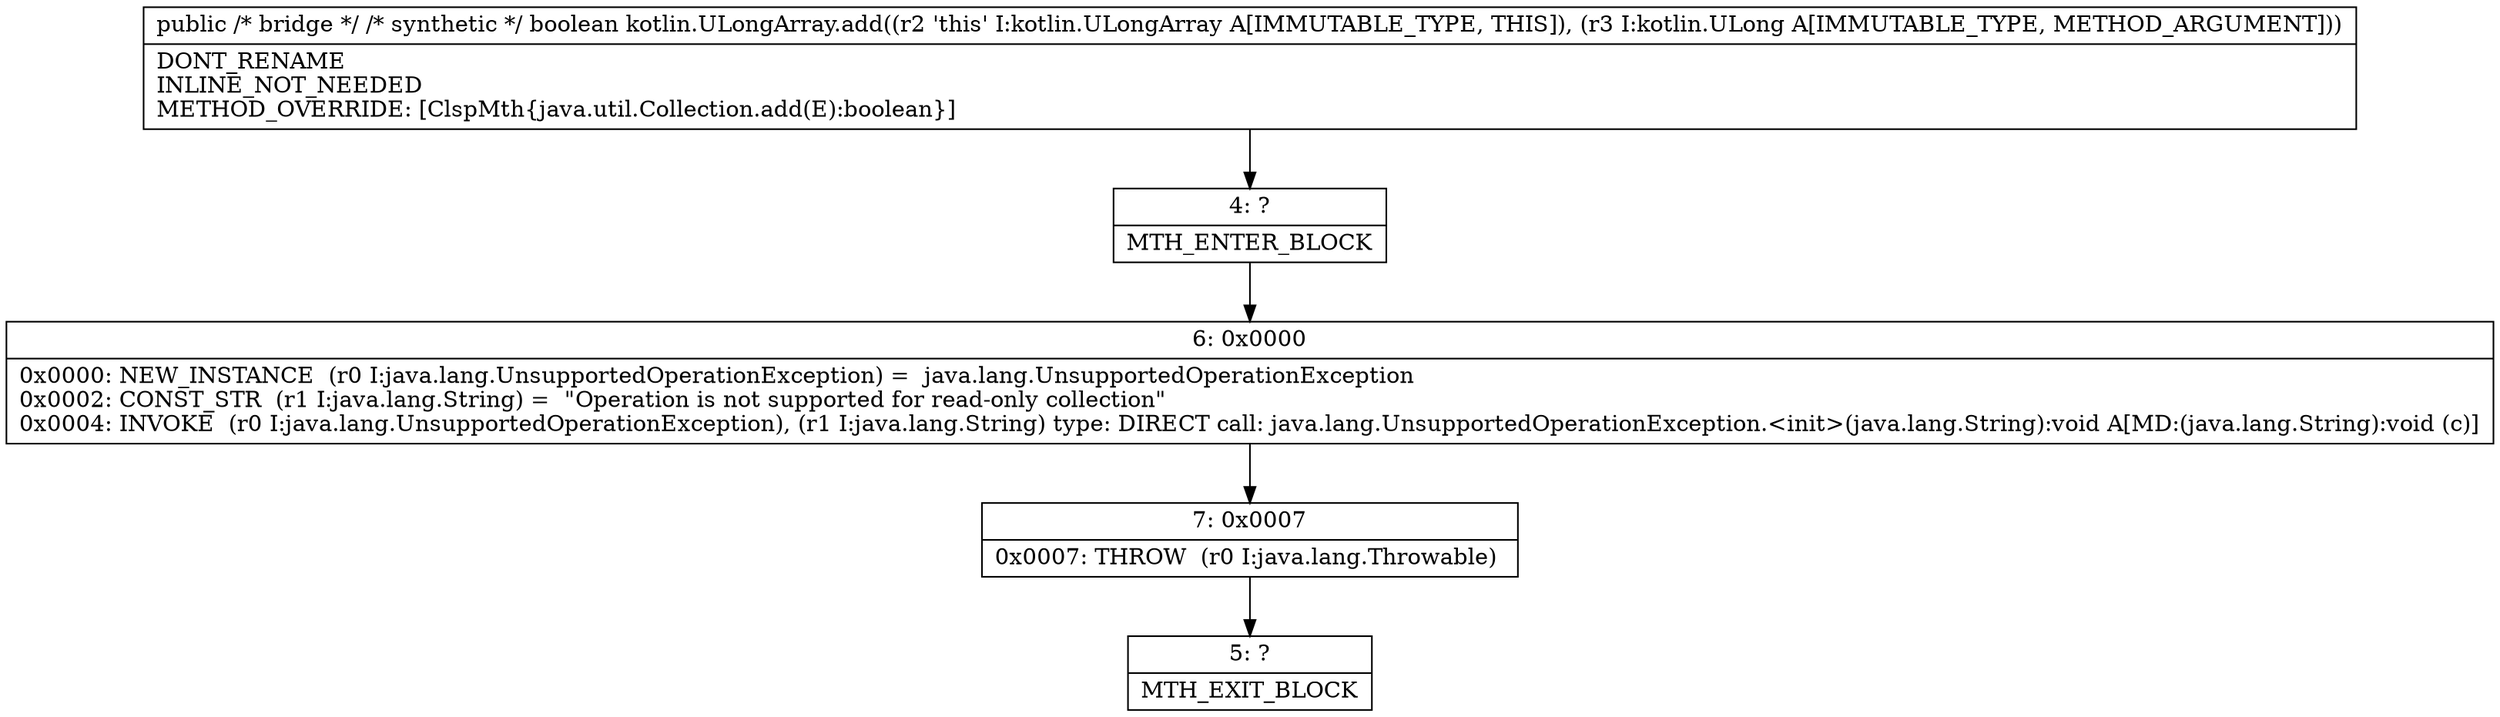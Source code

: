 digraph "CFG forkotlin.ULongArray.add(Ljava\/lang\/Object;)Z" {
Node_4 [shape=record,label="{4\:\ ?|MTH_ENTER_BLOCK\l}"];
Node_6 [shape=record,label="{6\:\ 0x0000|0x0000: NEW_INSTANCE  (r0 I:java.lang.UnsupportedOperationException) =  java.lang.UnsupportedOperationException \l0x0002: CONST_STR  (r1 I:java.lang.String) =  \"Operation is not supported for read\-only collection\" \l0x0004: INVOKE  (r0 I:java.lang.UnsupportedOperationException), (r1 I:java.lang.String) type: DIRECT call: java.lang.UnsupportedOperationException.\<init\>(java.lang.String):void A[MD:(java.lang.String):void (c)]\l}"];
Node_7 [shape=record,label="{7\:\ 0x0007|0x0007: THROW  (r0 I:java.lang.Throwable) \l}"];
Node_5 [shape=record,label="{5\:\ ?|MTH_EXIT_BLOCK\l}"];
MethodNode[shape=record,label="{public \/* bridge *\/ \/* synthetic *\/ boolean kotlin.ULongArray.add((r2 'this' I:kotlin.ULongArray A[IMMUTABLE_TYPE, THIS]), (r3 I:kotlin.ULong A[IMMUTABLE_TYPE, METHOD_ARGUMENT]))  | DONT_RENAME\lINLINE_NOT_NEEDED\lMETHOD_OVERRIDE: [ClspMth\{java.util.Collection.add(E):boolean\}]\l}"];
MethodNode -> Node_4;Node_4 -> Node_6;
Node_6 -> Node_7;
Node_7 -> Node_5;
}


